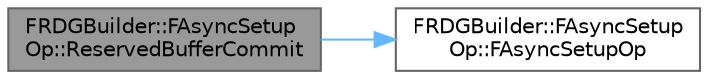 digraph "FRDGBuilder::FAsyncSetupOp::ReservedBufferCommit"
{
 // INTERACTIVE_SVG=YES
 // LATEX_PDF_SIZE
  bgcolor="transparent";
  edge [fontname=Helvetica,fontsize=10,labelfontname=Helvetica,labelfontsize=10];
  node [fontname=Helvetica,fontsize=10,shape=box,height=0.2,width=0.4];
  rankdir="LR";
  Node1 [id="Node000001",label="FRDGBuilder::FAsyncSetup\lOp::ReservedBufferCommit",height=0.2,width=0.4,color="gray40", fillcolor="grey60", style="filled", fontcolor="black",tooltip=" "];
  Node1 -> Node2 [id="edge1_Node000001_Node000002",color="steelblue1",style="solid",tooltip=" "];
  Node2 [id="Node000002",label="FRDGBuilder::FAsyncSetup\lOp::FAsyncSetupOp",height=0.2,width=0.4,color="grey40", fillcolor="white", style="filled",URL="$d8/d36/structFRDGBuilder_1_1FAsyncSetupOp.html#af5077ad458dbd25c6ecf2835c07b41d6",tooltip=" "];
}
